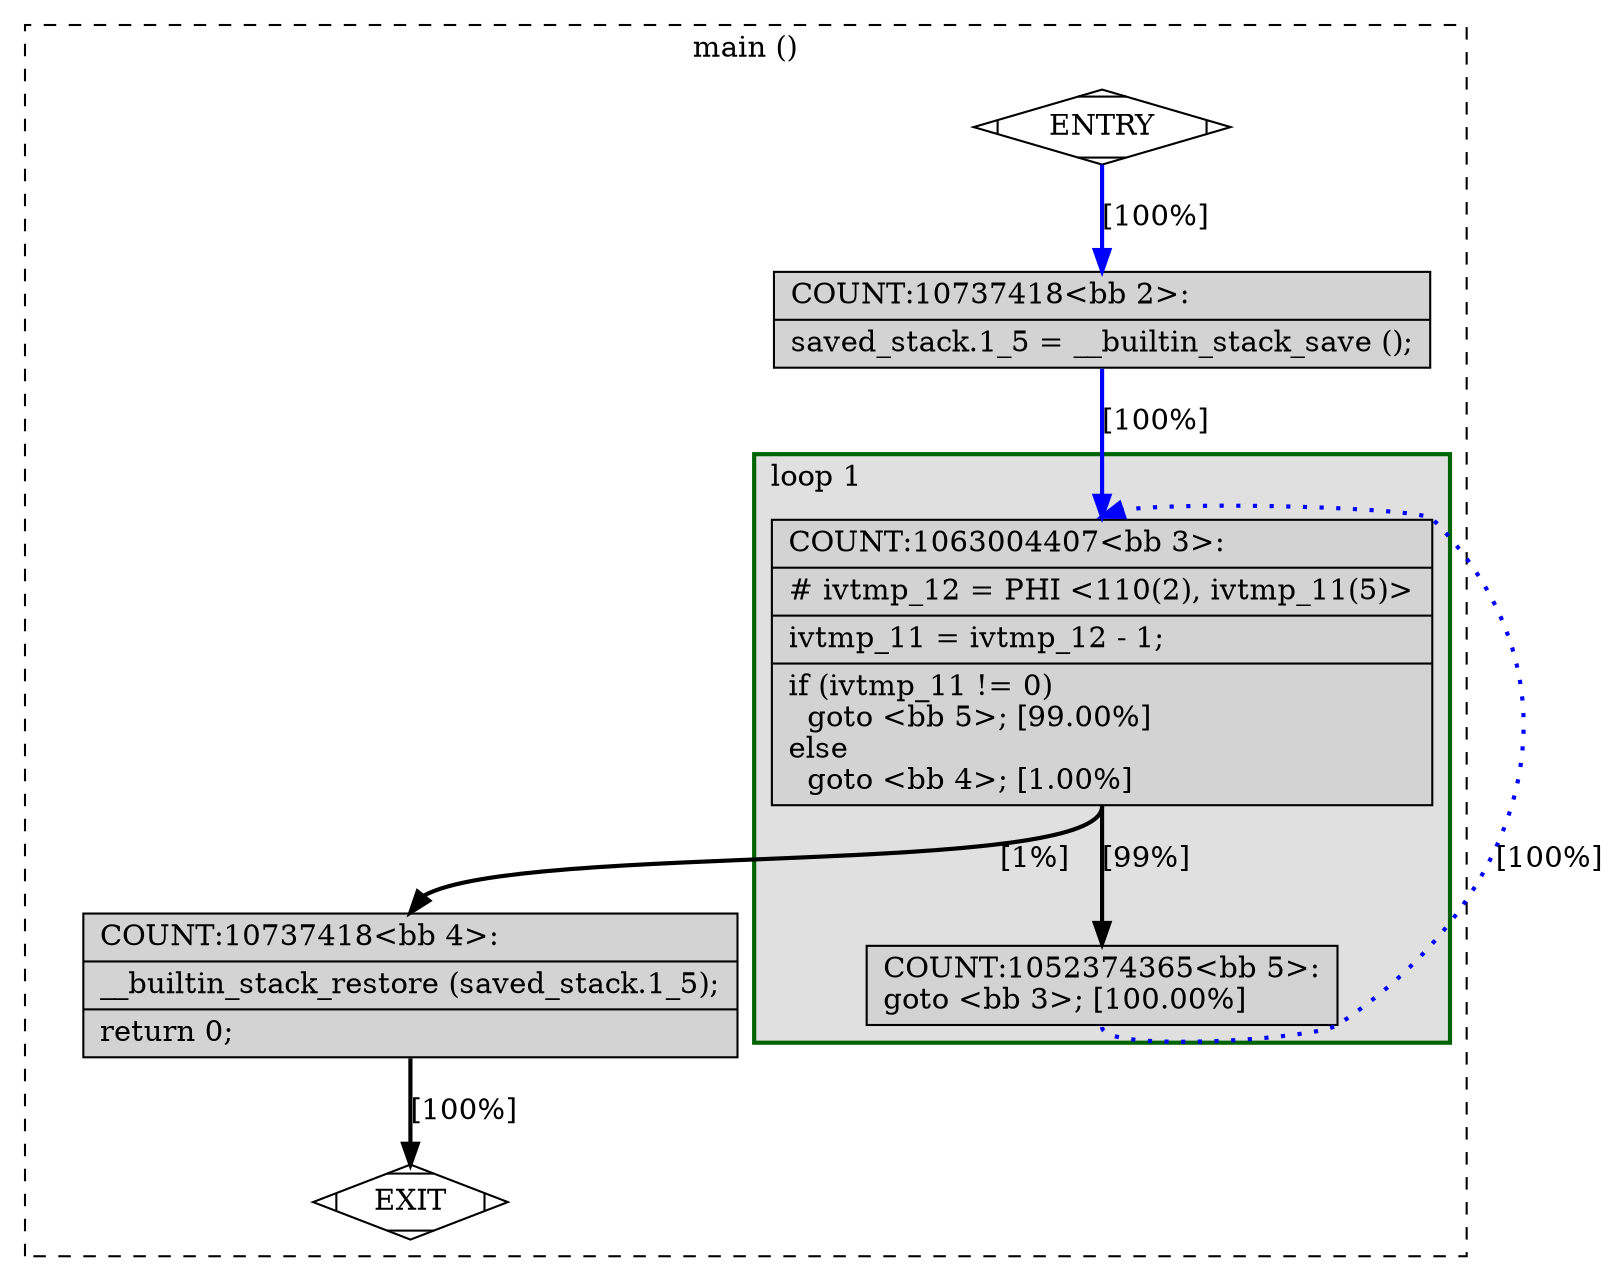 digraph "token.c.175t.slsr" {
overlap=false;
subgraph "cluster_main" {
	style="dashed";
	color="black";
	label="main ()";
	subgraph cluster_0_1 {
	style="filled";
	color="darkgreen";
	fillcolor="grey88";
	label="loop 1";
	labeljust=l;
	penwidth=2;
	fn_0_basic_block_3 [shape=record,style=filled,fillcolor=lightgrey,label="{COUNT:1063004407\<bb\ 3\>:\l\
|#\ ivtmp_12\ =\ PHI\ \<110(2),\ ivtmp_11(5)\>\l\
|ivtmp_11\ =\ ivtmp_12\ -\ 1;\l\
|if\ (ivtmp_11\ !=\ 0)\l\
\ \ goto\ \<bb\ 5\>;\ [99.00%]\l\
else\l\
\ \ goto\ \<bb\ 4\>;\ [1.00%]\l\
}"];

	fn_0_basic_block_5 [shape=record,style=filled,fillcolor=lightgrey,label="{COUNT:1052374365\<bb\ 5\>:\l\
goto\ \<bb\ 3\>;\ [100.00%]\l\
}"];

	}
	fn_0_basic_block_0 [shape=Mdiamond,style=filled,fillcolor=white,label="ENTRY"];

	fn_0_basic_block_1 [shape=Mdiamond,style=filled,fillcolor=white,label="EXIT"];

	fn_0_basic_block_2 [shape=record,style=filled,fillcolor=lightgrey,label="{COUNT:10737418\<bb\ 2\>:\l\
|saved_stack.1_5\ =\ __builtin_stack_save\ ();\l\
}"];

	fn_0_basic_block_4 [shape=record,style=filled,fillcolor=lightgrey,label="{COUNT:10737418\<bb\ 4\>:\l\
|__builtin_stack_restore\ (saved_stack.1_5);\l\
|return\ 0;\l\
}"];

	fn_0_basic_block_0:s -> fn_0_basic_block_2:n [style="solid,bold",color=blue,weight=100,constraint=true,label="[100%]"];
	fn_0_basic_block_2:s -> fn_0_basic_block_3:n [style="solid,bold",color=blue,weight=100,constraint=true,label="[100%]"];
	fn_0_basic_block_3:s -> fn_0_basic_block_5:n [style="solid,bold",color=black,weight=10,constraint=true,label="[99%]"];
	fn_0_basic_block_3:s -> fn_0_basic_block_4:n [style="solid,bold",color=black,weight=10,constraint=true,label="[1%]"];
	fn_0_basic_block_5:s -> fn_0_basic_block_3:n [style="dotted,bold",color=blue,weight=10,constraint=false,label="[100%]"];
	fn_0_basic_block_4:s -> fn_0_basic_block_1:n [style="solid,bold",color=black,weight=10,constraint=true,label="[100%]"];
	fn_0_basic_block_0:s -> fn_0_basic_block_1:n [style="invis",constraint=true];
}
}
